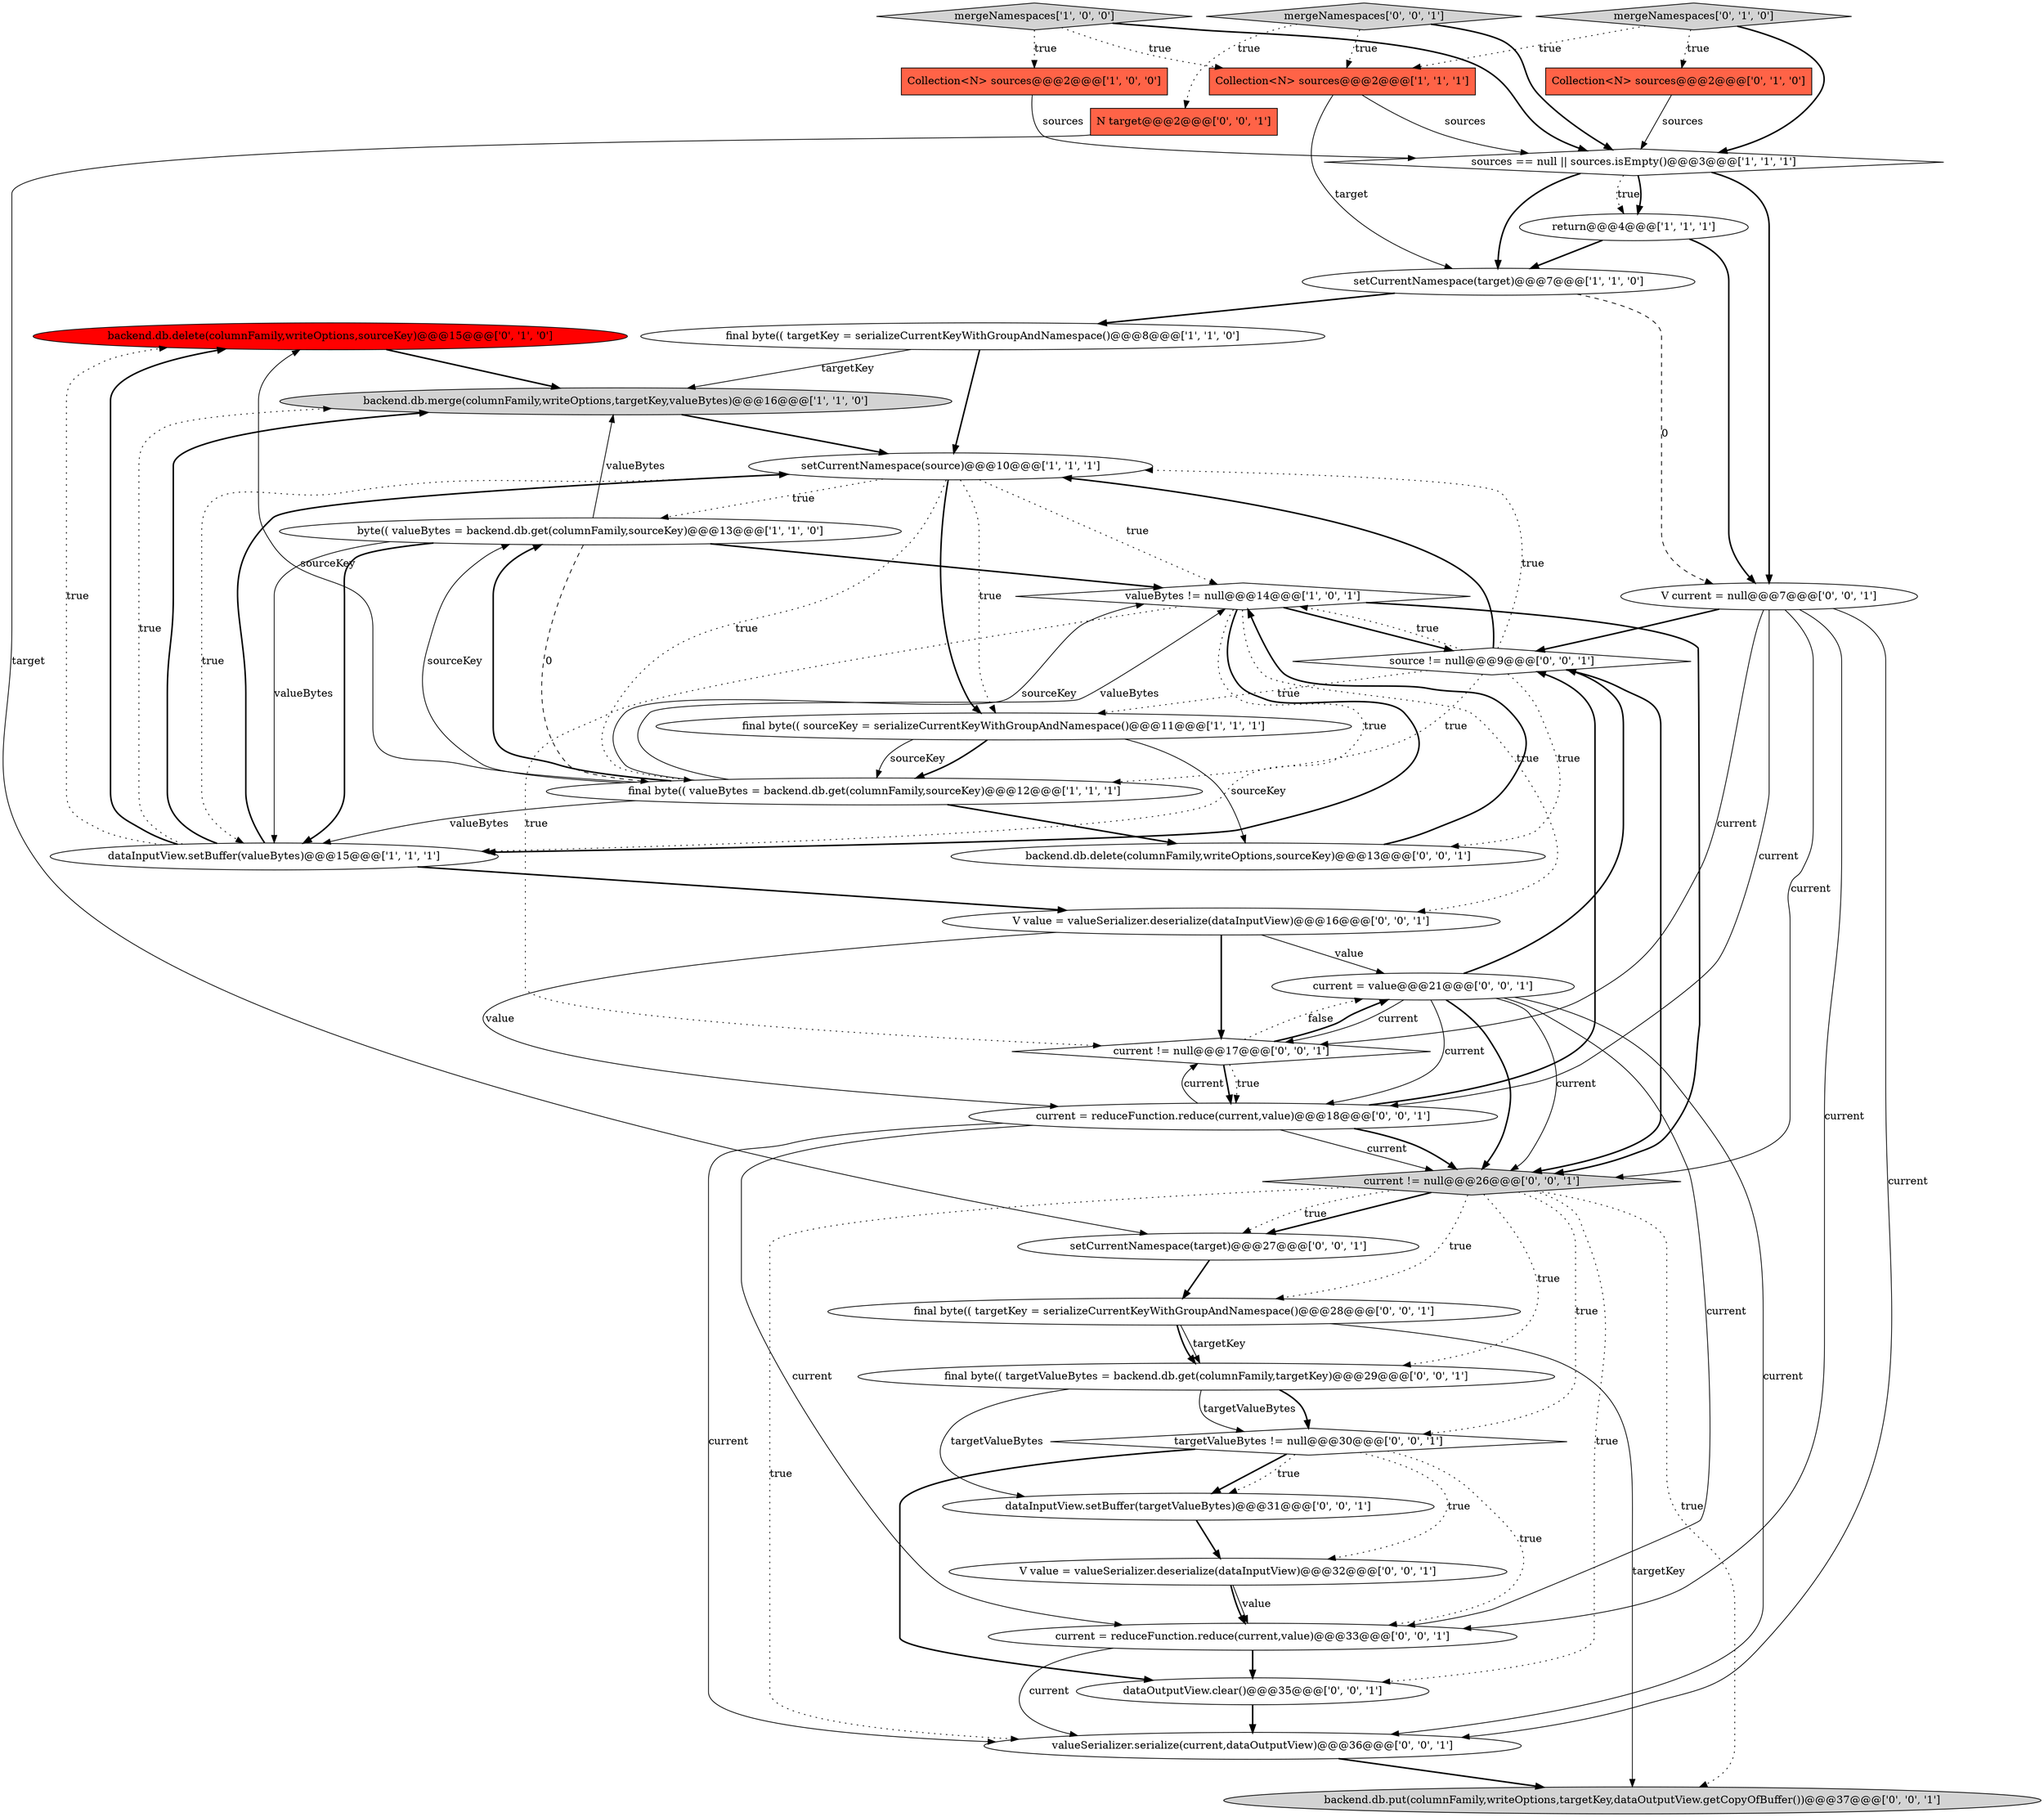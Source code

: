 digraph {
15 [style = filled, label = "backend.db.delete(columnFamily,writeOptions,sourceKey)@@@15@@@['0', '1', '0']", fillcolor = red, shape = ellipse image = "AAA1AAABBB2BBB"];
20 [style = filled, label = "source != null@@@9@@@['0', '0', '1']", fillcolor = white, shape = diamond image = "AAA0AAABBB3BBB"];
1 [style = filled, label = "byte(( valueBytes = backend.db.get(columnFamily,sourceKey)@@@13@@@['1', '1', '0']", fillcolor = white, shape = ellipse image = "AAA0AAABBB1BBB"];
2 [style = filled, label = "sources == null || sources.isEmpty()@@@3@@@['1', '1', '1']", fillcolor = white, shape = diamond image = "AAA0AAABBB1BBB"];
27 [style = filled, label = "V value = valueSerializer.deserialize(dataInputView)@@@16@@@['0', '0', '1']", fillcolor = white, shape = ellipse image = "AAA0AAABBB3BBB"];
16 [style = filled, label = "mergeNamespaces['0', '1', '0']", fillcolor = lightgray, shape = diamond image = "AAA0AAABBB2BBB"];
28 [style = filled, label = "dataInputView.setBuffer(targetValueBytes)@@@31@@@['0', '0', '1']", fillcolor = white, shape = ellipse image = "AAA0AAABBB3BBB"];
33 [style = filled, label = "backend.db.delete(columnFamily,writeOptions,sourceKey)@@@13@@@['0', '0', '1']", fillcolor = white, shape = ellipse image = "AAA0AAABBB3BBB"];
25 [style = filled, label = "current = value@@@21@@@['0', '0', '1']", fillcolor = white, shape = ellipse image = "AAA0AAABBB3BBB"];
26 [style = filled, label = "final byte(( targetKey = serializeCurrentKeyWithGroupAndNamespace()@@@28@@@['0', '0', '1']", fillcolor = white, shape = ellipse image = "AAA0AAABBB3BBB"];
12 [style = filled, label = "valueBytes != null@@@14@@@['1', '0', '1']", fillcolor = white, shape = diamond image = "AAA0AAABBB1BBB"];
0 [style = filled, label = "setCurrentNamespace(target)@@@7@@@['1', '1', '0']", fillcolor = white, shape = ellipse image = "AAA0AAABBB1BBB"];
6 [style = filled, label = "backend.db.merge(columnFamily,writeOptions,targetKey,valueBytes)@@@16@@@['1', '1', '0']", fillcolor = lightgray, shape = ellipse image = "AAA0AAABBB1BBB"];
29 [style = filled, label = "V value = valueSerializer.deserialize(dataInputView)@@@32@@@['0', '0', '1']", fillcolor = white, shape = ellipse image = "AAA0AAABBB3BBB"];
36 [style = filled, label = "targetValueBytes != null@@@30@@@['0', '0', '1']", fillcolor = white, shape = diamond image = "AAA0AAABBB3BBB"];
32 [style = filled, label = "setCurrentNamespace(target)@@@27@@@['0', '0', '1']", fillcolor = white, shape = ellipse image = "AAA0AAABBB3BBB"];
31 [style = filled, label = "current = reduceFunction.reduce(current,value)@@@33@@@['0', '0', '1']", fillcolor = white, shape = ellipse image = "AAA0AAABBB3BBB"];
4 [style = filled, label = "mergeNamespaces['1', '0', '0']", fillcolor = lightgray, shape = diamond image = "AAA0AAABBB1BBB"];
30 [style = filled, label = "mergeNamespaces['0', '0', '1']", fillcolor = lightgray, shape = diamond image = "AAA0AAABBB3BBB"];
5 [style = filled, label = "setCurrentNamespace(source)@@@10@@@['1', '1', '1']", fillcolor = white, shape = ellipse image = "AAA0AAABBB1BBB"];
8 [style = filled, label = "Collection<N> sources@@@2@@@['1', '0', '0']", fillcolor = tomato, shape = box image = "AAA0AAABBB1BBB"];
3 [style = filled, label = "final byte(( sourceKey = serializeCurrentKeyWithGroupAndNamespace()@@@11@@@['1', '1', '1']", fillcolor = white, shape = ellipse image = "AAA0AAABBB1BBB"];
7 [style = filled, label = "dataInputView.setBuffer(valueBytes)@@@15@@@['1', '1', '1']", fillcolor = white, shape = ellipse image = "AAA0AAABBB1BBB"];
24 [style = filled, label = "current != null@@@17@@@['0', '0', '1']", fillcolor = white, shape = diamond image = "AAA0AAABBB3BBB"];
18 [style = filled, label = "N target@@@2@@@['0', '0', '1']", fillcolor = tomato, shape = box image = "AAA0AAABBB3BBB"];
9 [style = filled, label = "final byte(( targetKey = serializeCurrentKeyWithGroupAndNamespace()@@@8@@@['1', '1', '0']", fillcolor = white, shape = ellipse image = "AAA0AAABBB1BBB"];
21 [style = filled, label = "valueSerializer.serialize(current,dataOutputView)@@@36@@@['0', '0', '1']", fillcolor = white, shape = ellipse image = "AAA0AAABBB3BBB"];
11 [style = filled, label = "return@@@4@@@['1', '1', '1']", fillcolor = white, shape = ellipse image = "AAA0AAABBB1BBB"];
13 [style = filled, label = "Collection<N> sources@@@2@@@['1', '1', '1']", fillcolor = tomato, shape = box image = "AAA0AAABBB1BBB"];
34 [style = filled, label = "current = reduceFunction.reduce(current,value)@@@18@@@['0', '0', '1']", fillcolor = white, shape = ellipse image = "AAA0AAABBB3BBB"];
19 [style = filled, label = "current != null@@@26@@@['0', '0', '1']", fillcolor = lightgray, shape = diamond image = "AAA0AAABBB3BBB"];
14 [style = filled, label = "Collection<N> sources@@@2@@@['0', '1', '0']", fillcolor = tomato, shape = box image = "AAA0AAABBB2BBB"];
22 [style = filled, label = "V current = null@@@7@@@['0', '0', '1']", fillcolor = white, shape = ellipse image = "AAA0AAABBB3BBB"];
17 [style = filled, label = "backend.db.put(columnFamily,writeOptions,targetKey,dataOutputView.getCopyOfBuffer())@@@37@@@['0', '0', '1']", fillcolor = lightgray, shape = ellipse image = "AAA0AAABBB3BBB"];
23 [style = filled, label = "final byte(( targetValueBytes = backend.db.get(columnFamily,targetKey)@@@29@@@['0', '0', '1']", fillcolor = white, shape = ellipse image = "AAA0AAABBB3BBB"];
35 [style = filled, label = "dataOutputView.clear()@@@35@@@['0', '0', '1']", fillcolor = white, shape = ellipse image = "AAA0AAABBB3BBB"];
10 [style = filled, label = "final byte(( valueBytes = backend.db.get(columnFamily,sourceKey)@@@12@@@['1', '1', '1']", fillcolor = white, shape = ellipse image = "AAA0AAABBB1BBB"];
5->3 [style = bold, label=""];
14->2 [style = solid, label="sources"];
26->23 [style = solid, label="targetKey"];
34->20 [style = bold, label=""];
16->13 [style = dotted, label="true"];
10->1 [style = solid, label="sourceKey"];
5->1 [style = dotted, label="true"];
31->21 [style = solid, label="current"];
36->28 [style = bold, label=""];
24->34 [style = bold, label=""];
27->34 [style = solid, label="value"];
1->10 [style = dashed, label="0"];
5->12 [style = dotted, label="true"];
12->7 [style = bold, label=""];
2->11 [style = dotted, label="true"];
22->19 [style = solid, label="current"];
22->24 [style = solid, label="current"];
25->19 [style = solid, label="current"];
31->35 [style = bold, label=""];
27->25 [style = solid, label="value"];
25->19 [style = bold, label=""];
1->12 [style = bold, label=""];
9->5 [style = bold, label=""];
25->24 [style = solid, label="current"];
23->36 [style = bold, label=""];
34->19 [style = solid, label="current"];
13->0 [style = solid, label="target"];
19->35 [style = dotted, label="true"];
26->17 [style = solid, label="targetKey"];
22->21 [style = solid, label="current"];
7->6 [style = dotted, label="true"];
34->19 [style = bold, label=""];
19->17 [style = dotted, label="true"];
3->33 [style = solid, label="sourceKey"];
23->36 [style = solid, label="targetValueBytes"];
19->21 [style = dotted, label="true"];
4->2 [style = bold, label=""];
5->3 [style = dotted, label="true"];
19->36 [style = dotted, label="true"];
32->26 [style = bold, label=""];
36->31 [style = dotted, label="true"];
35->21 [style = bold, label=""];
10->12 [style = solid, label="sourceKey"];
1->6 [style = solid, label="valueBytes"];
4->13 [style = dotted, label="true"];
3->10 [style = bold, label=""];
20->5 [style = dotted, label="true"];
12->27 [style = dotted, label="true"];
7->5 [style = bold, label=""];
22->20 [style = bold, label=""];
5->7 [style = dotted, label="true"];
24->34 [style = dotted, label="true"];
20->10 [style = dotted, label="true"];
16->14 [style = dotted, label="true"];
7->6 [style = bold, label=""];
18->32 [style = solid, label="target"];
20->3 [style = dotted, label="true"];
36->29 [style = dotted, label="true"];
29->31 [style = solid, label="value"];
36->35 [style = bold, label=""];
12->7 [style = dotted, label="true"];
10->1 [style = bold, label=""];
20->19 [style = bold, label=""];
19->26 [style = dotted, label="true"];
34->31 [style = solid, label="current"];
28->29 [style = bold, label=""];
24->25 [style = dotted, label="false"];
5->10 [style = dotted, label="true"];
12->20 [style = bold, label=""];
25->31 [style = solid, label="current"];
33->12 [style = bold, label=""];
36->28 [style = dotted, label="true"];
7->15 [style = dotted, label="true"];
1->7 [style = bold, label=""];
22->34 [style = solid, label="current"];
34->21 [style = solid, label="current"];
6->5 [style = bold, label=""];
25->20 [style = bold, label=""];
2->0 [style = bold, label=""];
19->32 [style = bold, label=""];
30->13 [style = dotted, label="true"];
20->33 [style = dotted, label="true"];
10->12 [style = solid, label="valueBytes"];
30->18 [style = dotted, label="true"];
24->25 [style = bold, label=""];
34->24 [style = solid, label="current"];
12->24 [style = dotted, label="true"];
11->22 [style = bold, label=""];
7->15 [style = bold, label=""];
27->24 [style = bold, label=""];
10->33 [style = bold, label=""];
25->21 [style = solid, label="current"];
2->11 [style = bold, label=""];
3->10 [style = solid, label="sourceKey"];
23->28 [style = solid, label="targetValueBytes"];
0->9 [style = bold, label=""];
22->31 [style = solid, label="current"];
10->15 [style = solid, label="sourceKey"];
29->31 [style = bold, label=""];
4->8 [style = dotted, label="true"];
19->23 [style = dotted, label="true"];
8->2 [style = solid, label="sources"];
15->6 [style = bold, label=""];
13->2 [style = solid, label="sources"];
16->2 [style = bold, label=""];
1->7 [style = solid, label="valueBytes"];
0->22 [style = dashed, label="0"];
20->5 [style = bold, label=""];
25->34 [style = solid, label="current"];
9->6 [style = solid, label="targetKey"];
11->0 [style = bold, label=""];
10->7 [style = solid, label="valueBytes"];
19->32 [style = dotted, label="true"];
26->23 [style = bold, label=""];
7->27 [style = bold, label=""];
20->12 [style = dotted, label="true"];
30->2 [style = bold, label=""];
2->22 [style = bold, label=""];
12->19 [style = bold, label=""];
21->17 [style = bold, label=""];
}
